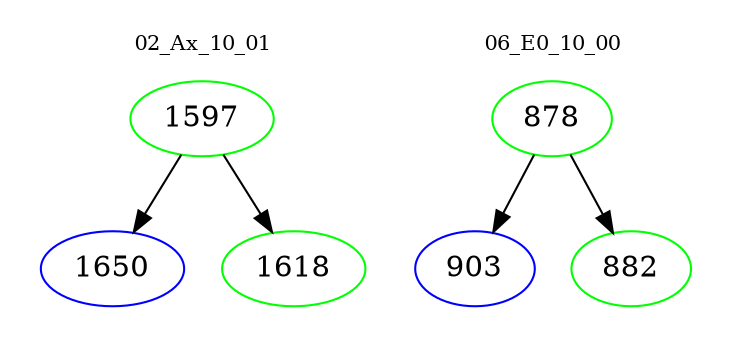 digraph{
subgraph cluster_0 {
color = white
label = "02_Ax_10_01";
fontsize=10;
T0_1597 [label="1597", color="green"]
T0_1597 -> T0_1650 [color="black"]
T0_1650 [label="1650", color="blue"]
T0_1597 -> T0_1618 [color="black"]
T0_1618 [label="1618", color="green"]
}
subgraph cluster_1 {
color = white
label = "06_E0_10_00";
fontsize=10;
T1_878 [label="878", color="green"]
T1_878 -> T1_903 [color="black"]
T1_903 [label="903", color="blue"]
T1_878 -> T1_882 [color="black"]
T1_882 [label="882", color="green"]
}
}
